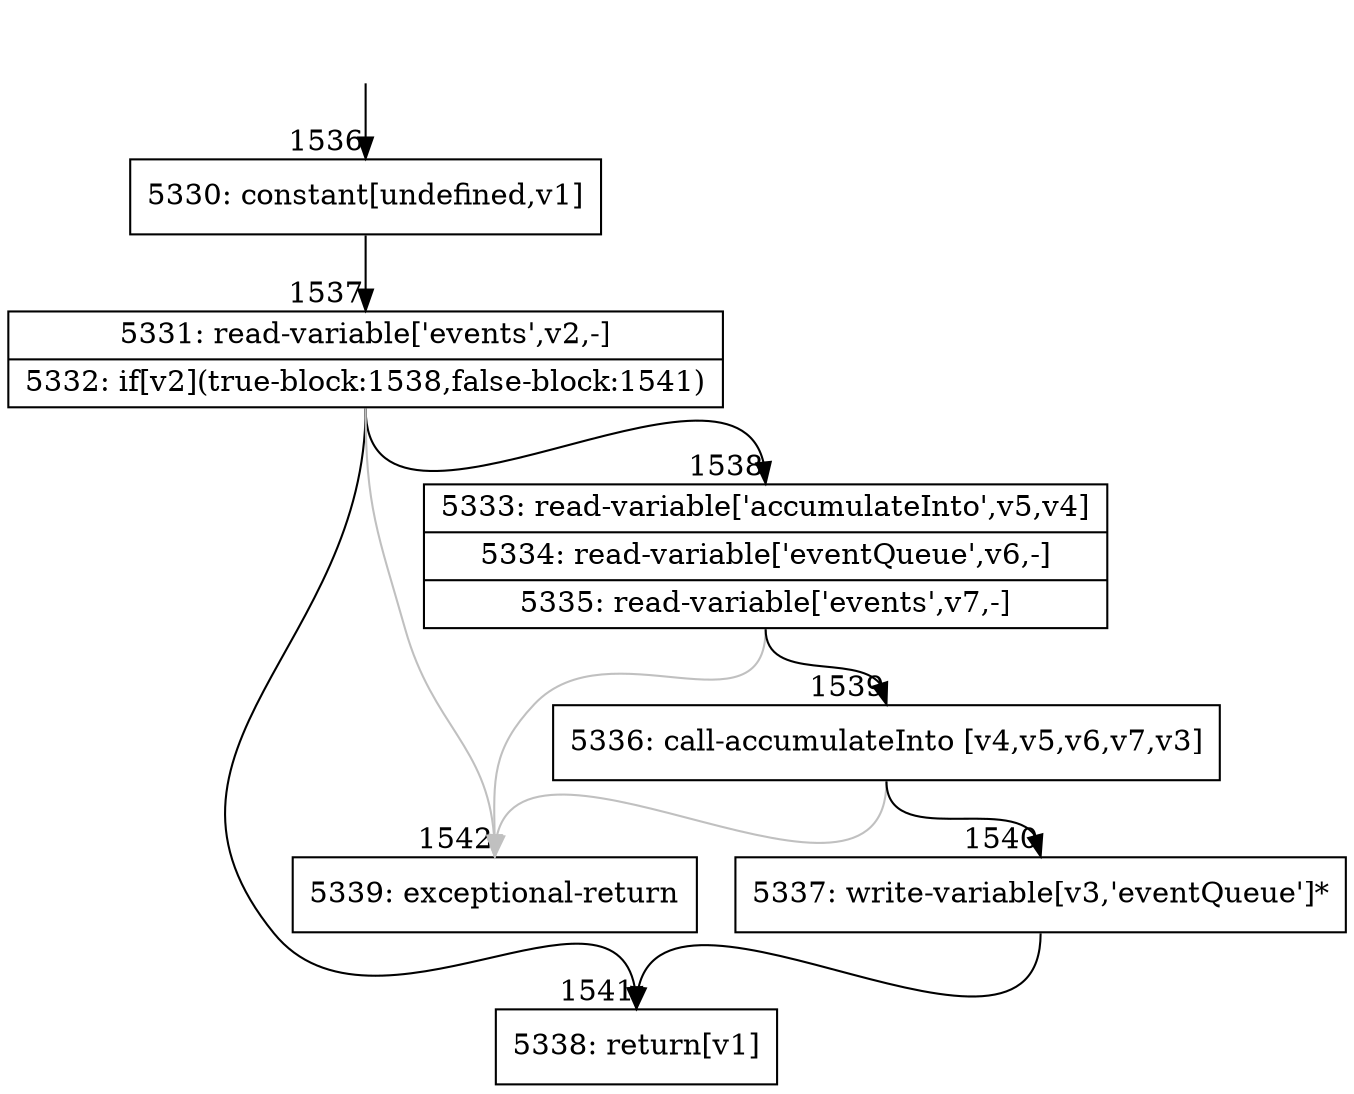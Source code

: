 digraph {
rankdir="TD"
BB_entry102[shape=none,label=""];
BB_entry102 -> BB1536 [tailport=s, headport=n, headlabel="    1536"]
BB1536 [shape=record label="{5330: constant[undefined,v1]}" ] 
BB1536 -> BB1537 [tailport=s, headport=n, headlabel="      1537"]
BB1537 [shape=record label="{5331: read-variable['events',v2,-]|5332: if[v2](true-block:1538,false-block:1541)}" ] 
BB1537 -> BB1538 [tailport=s, headport=n, headlabel="      1538"]
BB1537 -> BB1541 [tailport=s, headport=n, headlabel="      1541"]
BB1537 -> BB1542 [tailport=s, headport=n, color=gray, headlabel="      1542"]
BB1538 [shape=record label="{5333: read-variable['accumulateInto',v5,v4]|5334: read-variable['eventQueue',v6,-]|5335: read-variable['events',v7,-]}" ] 
BB1538 -> BB1539 [tailport=s, headport=n, headlabel="      1539"]
BB1538 -> BB1542 [tailport=s, headport=n, color=gray]
BB1539 [shape=record label="{5336: call-accumulateInto [v4,v5,v6,v7,v3]}" ] 
BB1539 -> BB1540 [tailport=s, headport=n, headlabel="      1540"]
BB1539 -> BB1542 [tailport=s, headport=n, color=gray]
BB1540 [shape=record label="{5337: write-variable[v3,'eventQueue']*}" ] 
BB1540 -> BB1541 [tailport=s, headport=n]
BB1541 [shape=record label="{5338: return[v1]}" ] 
BB1542 [shape=record label="{5339: exceptional-return}" ] 
//#$~ 2872
}
